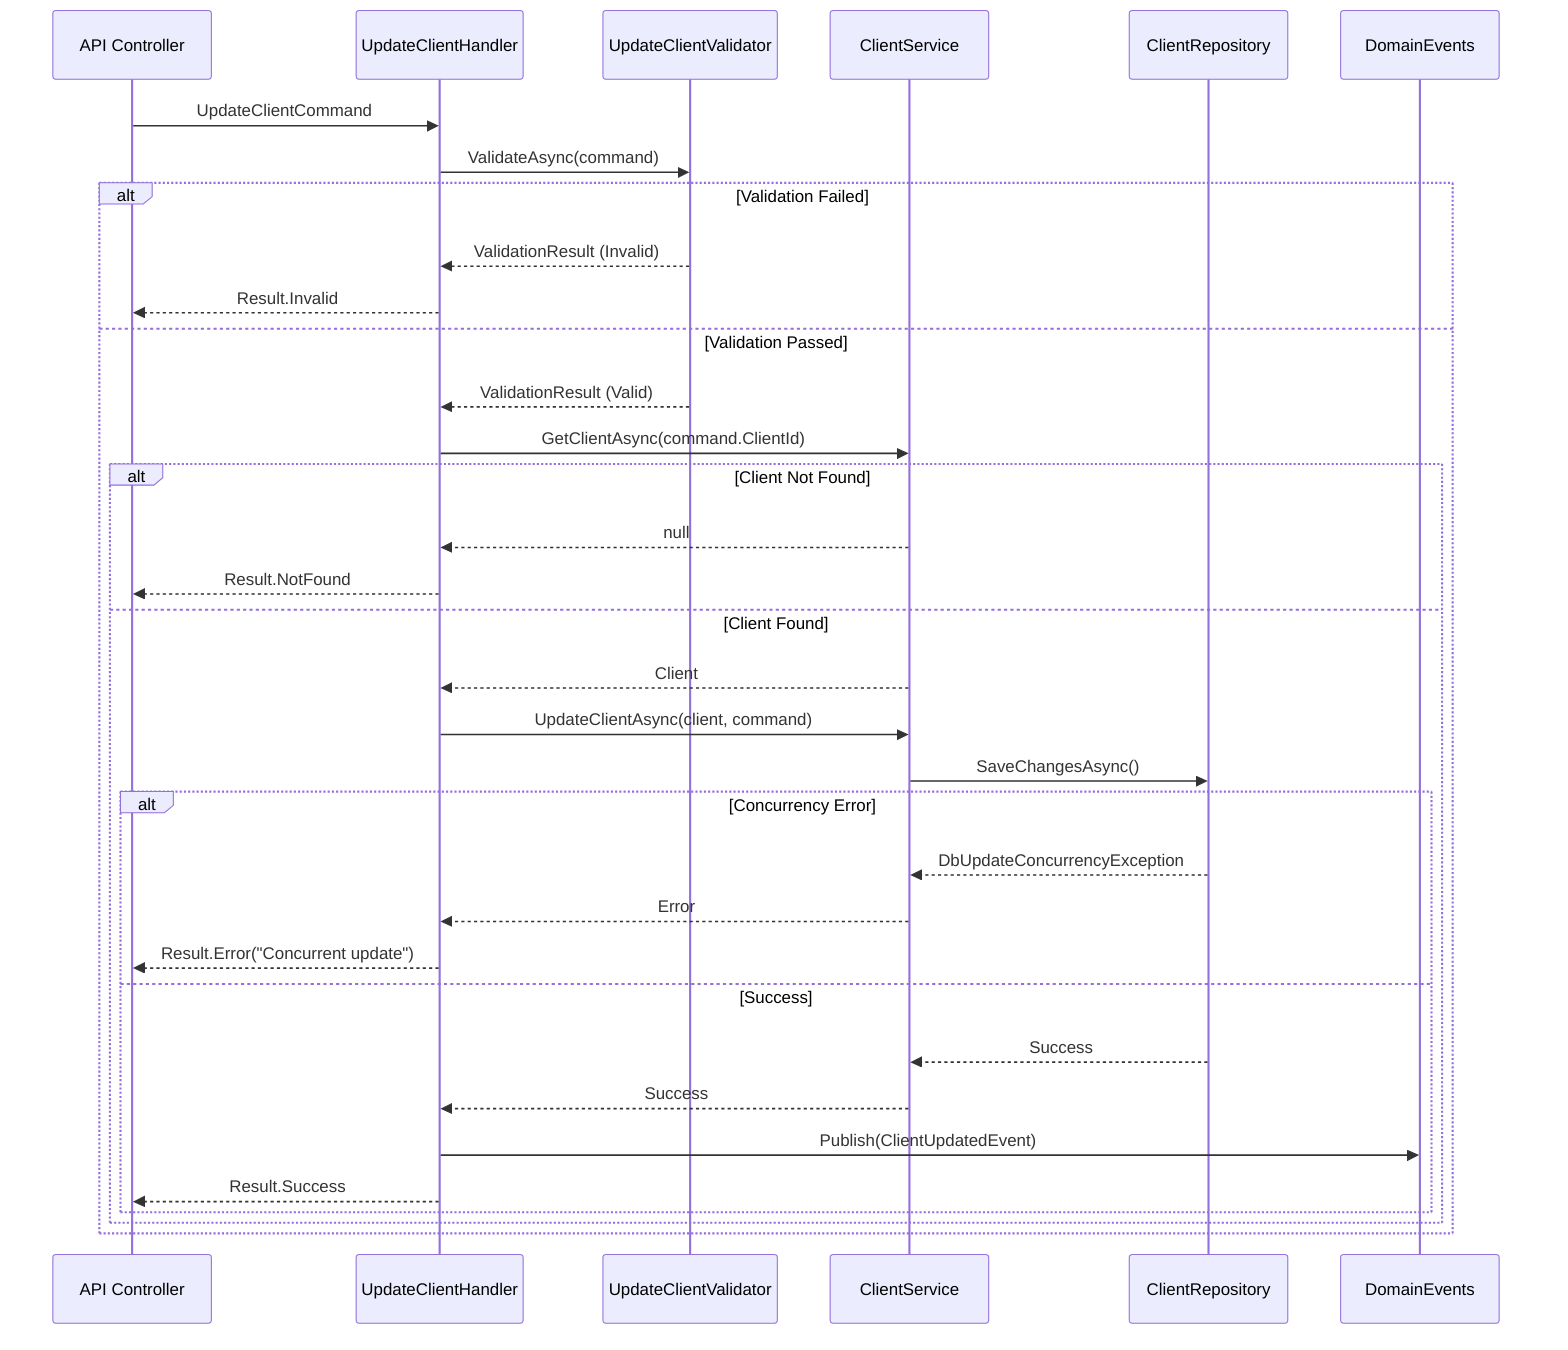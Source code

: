 sequenceDiagram
    participant API as API Controller
    participant UH as UpdateClientHandler
    participant UV as UpdateClientValidator
    participant CS as ClientService
    participant CR as ClientRepository
    participant DE as DomainEvents

    API->>UH: UpdateClientCommand
    UH->>UV: ValidateAsync(command)
    
    alt Validation Failed
        UV-->>UH: ValidationResult (Invalid)
        UH-->>API: Result.Invalid
    else Validation Passed
        UV-->>UH: ValidationResult (Valid)
        UH->>CS: GetClientAsync(command.ClientId)
        
        alt Client Not Found
            CS-->>UH: null
            UH-->>API: Result.NotFound
        else Client Found
            CS-->>UH: Client
            UH->>CS: UpdateClientAsync(client, command)
            CS->>CR: SaveChangesAsync()
            
            alt Concurrency Error
                CR-->>CS: DbUpdateConcurrencyException
                CS-->>UH: Error
                UH-->>API: Result.Error("Concurrent update")
            else Success
                CR-->>CS: Success
                CS-->>UH: Success
                UH->>DE: Publish(ClientUpdatedEvent)
                UH-->>API: Result.Success
            end
        end
    end